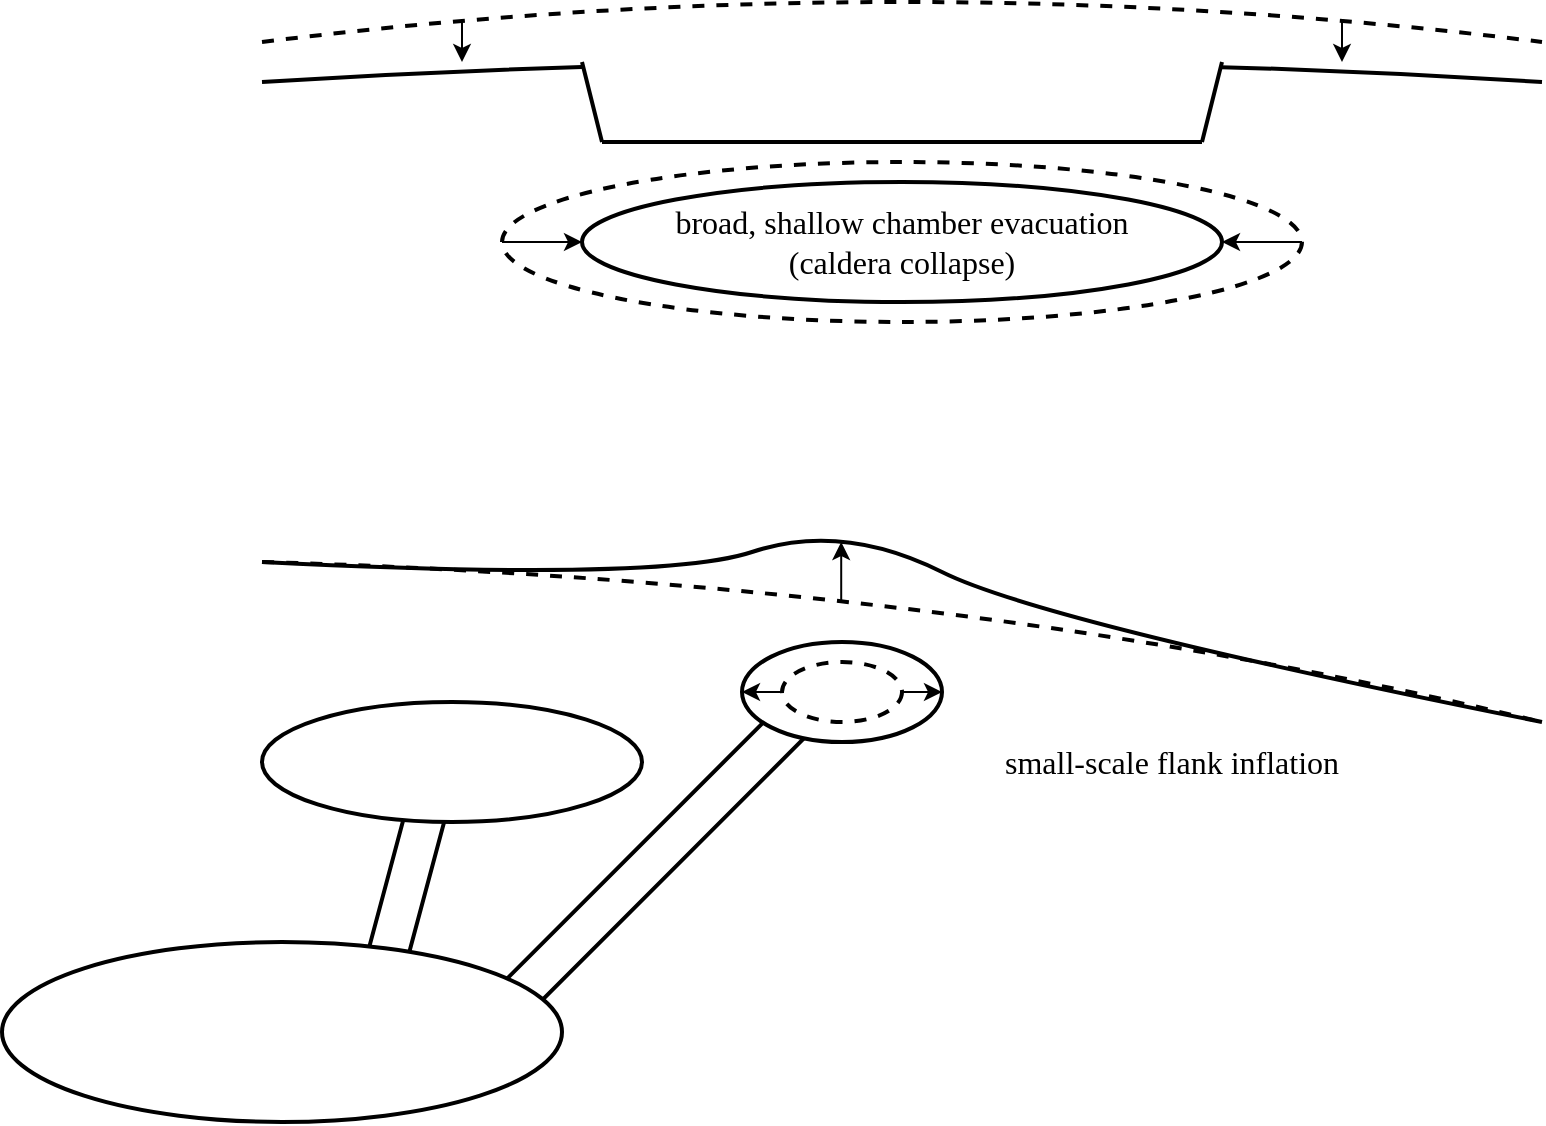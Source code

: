 <mxfile version="21.1.2" type="device">
  <diagram name="Page-1" id="eCuFsrGSeWFsXxVqOfor">
    <mxGraphModel dx="1613" dy="478" grid="1" gridSize="10" guides="1" tooltips="1" connect="1" arrows="1" fold="1" page="1" pageScale="1" pageWidth="850" pageHeight="1100" math="0" shadow="0">
      <root>
        <mxCell id="0" />
        <mxCell id="1" parent="0" />
        <mxCell id="ae2O-a_mFL7BB0K5E2Za-1" value="" style="ellipse;whiteSpace=wrap;html=1;dashed=1;strokeWidth=2;" vertex="1" parent="1">
          <mxGeometry x="200" y="160" width="400" height="80" as="geometry" />
        </mxCell>
        <mxCell id="ae2O-a_mFL7BB0K5E2Za-2" value="&lt;font style=&quot;font-size: 16px;&quot; face=&quot;Linux Libertine&quot;&gt;broad, shallow chamber evacuation&lt;br&gt;(caldera collapse)&lt;/font&gt;" style="ellipse;whiteSpace=wrap;html=1;strokeWidth=2;" vertex="1" parent="1">
          <mxGeometry x="240" y="170" width="320" height="60" as="geometry" />
        </mxCell>
        <mxCell id="ae2O-a_mFL7BB0K5E2Za-3" value="" style="endArrow=classic;html=1;rounded=0;exitX=0;exitY=0.5;exitDx=0;exitDy=0;entryX=0;entryY=0.5;entryDx=0;entryDy=0;" edge="1" parent="1" source="ae2O-a_mFL7BB0K5E2Za-1" target="ae2O-a_mFL7BB0K5E2Za-2">
          <mxGeometry width="50" height="50" relative="1" as="geometry">
            <mxPoint x="400" y="340" as="sourcePoint" />
            <mxPoint x="450" y="290" as="targetPoint" />
          </mxGeometry>
        </mxCell>
        <mxCell id="ae2O-a_mFL7BB0K5E2Za-4" value="" style="endArrow=classic;html=1;rounded=0;exitX=1;exitY=0.5;exitDx=0;exitDy=0;entryX=1;entryY=0.5;entryDx=0;entryDy=0;" edge="1" parent="1" source="ae2O-a_mFL7BB0K5E2Za-1" target="ae2O-a_mFL7BB0K5E2Za-2">
          <mxGeometry width="50" height="50" relative="1" as="geometry">
            <mxPoint x="210" y="210" as="sourcePoint" />
            <mxPoint x="250" y="210" as="targetPoint" />
          </mxGeometry>
        </mxCell>
        <mxCell id="ae2O-a_mFL7BB0K5E2Za-6" value="" style="endArrow=none;html=1;curved=1;endFill=0;strokeWidth=2;dashed=1;" edge="1" parent="1">
          <mxGeometry width="50" height="50" relative="1" as="geometry">
            <mxPoint x="80" y="100" as="sourcePoint" />
            <mxPoint x="720" y="100" as="targetPoint" />
            <Array as="points">
              <mxPoint x="400" y="60" />
            </Array>
          </mxGeometry>
        </mxCell>
        <mxCell id="ae2O-a_mFL7BB0K5E2Za-7" value="" style="endArrow=none;html=1;curved=1;endFill=0;strokeWidth=2;" edge="1" parent="1">
          <mxGeometry width="50" height="50" relative="1" as="geometry">
            <mxPoint x="80" y="120" as="sourcePoint" />
            <mxPoint x="720" y="120" as="targetPoint" />
            <Array as="points">
              <mxPoint x="400" y="100" />
            </Array>
          </mxGeometry>
        </mxCell>
        <mxCell id="ae2O-a_mFL7BB0K5E2Za-10" value="" style="rounded=0;whiteSpace=wrap;html=1;strokeColor=none;" vertex="1" parent="1">
          <mxGeometry x="240" y="90" width="320" height="40" as="geometry" />
        </mxCell>
        <mxCell id="ae2O-a_mFL7BB0K5E2Za-14" value="" style="endArrow=none;html=1;rounded=0;strokeWidth=2;exitX=0;exitY=0.5;exitDx=0;exitDy=0;" edge="1" parent="1" source="ae2O-a_mFL7BB0K5E2Za-10">
          <mxGeometry width="50" height="50" relative="1" as="geometry">
            <mxPoint x="280" y="120" as="sourcePoint" />
            <mxPoint x="250" y="150" as="targetPoint" />
          </mxGeometry>
        </mxCell>
        <mxCell id="ae2O-a_mFL7BB0K5E2Za-15" value="" style="endArrow=none;html=1;rounded=0;strokeWidth=2;exitX=1;exitY=0.5;exitDx=0;exitDy=0;" edge="1" parent="1" source="ae2O-a_mFL7BB0K5E2Za-10">
          <mxGeometry width="50" height="50" relative="1" as="geometry">
            <mxPoint x="520" y="110" as="sourcePoint" />
            <mxPoint x="550" y="150" as="targetPoint" />
          </mxGeometry>
        </mxCell>
        <mxCell id="ae2O-a_mFL7BB0K5E2Za-17" value="" style="endArrow=none;html=1;rounded=0;strokeWidth=2;" edge="1" parent="1">
          <mxGeometry width="50" height="50" relative="1" as="geometry">
            <mxPoint x="250" y="150" as="sourcePoint" />
            <mxPoint x="550" y="150" as="targetPoint" />
          </mxGeometry>
        </mxCell>
        <mxCell id="ae2O-a_mFL7BB0K5E2Za-18" value="" style="endArrow=none;html=1;curved=1;endFill=0;strokeWidth=2;dashed=1;" edge="1" parent="1">
          <mxGeometry width="50" height="50" relative="1" as="geometry">
            <mxPoint x="80" y="360" as="sourcePoint" />
            <mxPoint x="720" y="440" as="targetPoint" />
            <Array as="points">
              <mxPoint x="430" y="370" />
            </Array>
          </mxGeometry>
        </mxCell>
        <mxCell id="ae2O-a_mFL7BB0K5E2Za-21" value="" style="rounded=0;whiteSpace=wrap;html=1;rotation=-75;strokeWidth=2;" vertex="1" parent="1">
          <mxGeometry x="90" y="520" width="120" height="20" as="geometry" />
        </mxCell>
        <mxCell id="ae2O-a_mFL7BB0K5E2Za-22" value="" style="ellipse;whiteSpace=wrap;html=1;strokeWidth=2;" vertex="1" parent="1">
          <mxGeometry x="80" y="430" width="190" height="60" as="geometry" />
        </mxCell>
        <mxCell id="ae2O-a_mFL7BB0K5E2Za-23" value="" style="rounded=0;whiteSpace=wrap;html=1;rotation=-45;strokeWidth=2;" vertex="1" parent="1">
          <mxGeometry x="150" y="500" width="250" height="20" as="geometry" />
        </mxCell>
        <mxCell id="ae2O-a_mFL7BB0K5E2Za-24" value="" style="ellipse;whiteSpace=wrap;html=1;strokeWidth=2;" vertex="1" parent="1">
          <mxGeometry x="320" y="400" width="100" height="50" as="geometry" />
        </mxCell>
        <mxCell id="ae2O-a_mFL7BB0K5E2Za-25" value="" style="ellipse;whiteSpace=wrap;html=1;strokeWidth=2;dashed=1;" vertex="1" parent="1">
          <mxGeometry x="340" y="410" width="60" height="30" as="geometry" />
        </mxCell>
        <mxCell id="ae2O-a_mFL7BB0K5E2Za-20" value="" style="ellipse;whiteSpace=wrap;html=1;strokeWidth=2;" vertex="1" parent="1">
          <mxGeometry x="-50" y="550" width="280" height="90" as="geometry" />
        </mxCell>
        <mxCell id="ae2O-a_mFL7BB0K5E2Za-26" value="" style="endArrow=classic;html=1;rounded=0;entryX=1;entryY=0.5;entryDx=0;entryDy=0;exitX=1;exitY=0.5;exitDx=0;exitDy=0;" edge="1" parent="1" source="ae2O-a_mFL7BB0K5E2Za-25" target="ae2O-a_mFL7BB0K5E2Za-24">
          <mxGeometry width="50" height="50" relative="1" as="geometry">
            <mxPoint x="440" y="410" as="sourcePoint" />
            <mxPoint x="570" y="210" as="targetPoint" />
          </mxGeometry>
        </mxCell>
        <mxCell id="ae2O-a_mFL7BB0K5E2Za-27" value="" style="endArrow=classic;html=1;rounded=0;entryX=0;entryY=0.5;entryDx=0;entryDy=0;exitX=0;exitY=0.5;exitDx=0;exitDy=0;" edge="1" parent="1" source="ae2O-a_mFL7BB0K5E2Za-25" target="ae2O-a_mFL7BB0K5E2Za-24">
          <mxGeometry width="50" height="50" relative="1" as="geometry">
            <mxPoint x="410" y="435" as="sourcePoint" />
            <mxPoint x="430" y="435" as="targetPoint" />
          </mxGeometry>
        </mxCell>
        <mxCell id="ae2O-a_mFL7BB0K5E2Za-28" value="" style="endArrow=none;html=1;curved=1;endFill=0;strokeWidth=2;" edge="1" parent="1">
          <mxGeometry width="50" height="50" relative="1" as="geometry">
            <mxPoint x="80" y="360" as="sourcePoint" />
            <mxPoint x="720" y="440" as="targetPoint" />
            <Array as="points">
              <mxPoint x="280" y="370" />
              <mxPoint x="370" y="340" />
              <mxPoint x="470" y="390" />
            </Array>
          </mxGeometry>
        </mxCell>
        <mxCell id="ae2O-a_mFL7BB0K5E2Za-29" value="&lt;font style=&quot;font-size: 16px;&quot; face=&quot;Linux Libertine&quot;&gt;small-scale flank inflation&lt;br&gt;&lt;/font&gt;" style="ellipse;whiteSpace=wrap;html=1;strokeWidth=2;strokeColor=none;" vertex="1" parent="1">
          <mxGeometry x="420" y="430" width="230" height="60" as="geometry" />
        </mxCell>
        <mxCell id="ae2O-a_mFL7BB0K5E2Za-30" value="" style="endArrow=classic;html=1;rounded=0;" edge="1" parent="1">
          <mxGeometry width="50" height="50" relative="1" as="geometry">
            <mxPoint x="369.6" y="380" as="sourcePoint" />
            <mxPoint x="369.6" y="350" as="targetPoint" />
          </mxGeometry>
        </mxCell>
        <mxCell id="ae2O-a_mFL7BB0K5E2Za-32" value="" style="endArrow=classic;html=1;rounded=0;" edge="1" parent="1">
          <mxGeometry width="50" height="50" relative="1" as="geometry">
            <mxPoint x="180" y="90" as="sourcePoint" />
            <mxPoint x="180" y="110" as="targetPoint" />
          </mxGeometry>
        </mxCell>
        <mxCell id="ae2O-a_mFL7BB0K5E2Za-33" value="" style="endArrow=classic;html=1;rounded=0;" edge="1" parent="1">
          <mxGeometry width="50" height="50" relative="1" as="geometry">
            <mxPoint x="620" y="90" as="sourcePoint" />
            <mxPoint x="620" y="110" as="targetPoint" />
          </mxGeometry>
        </mxCell>
      </root>
    </mxGraphModel>
  </diagram>
</mxfile>
